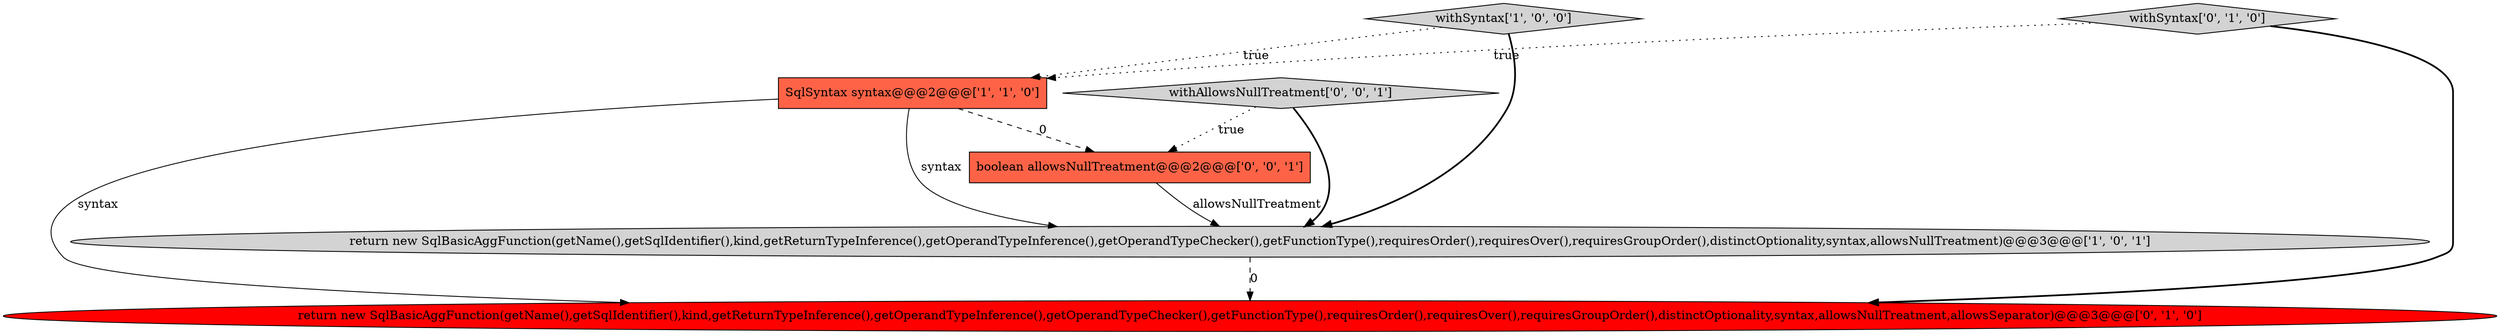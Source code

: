 digraph {
2 [style = filled, label = "withSyntax['1', '0', '0']", fillcolor = lightgray, shape = diamond image = "AAA0AAABBB1BBB"];
5 [style = filled, label = "boolean allowsNullTreatment@@@2@@@['0', '0', '1']", fillcolor = tomato, shape = box image = "AAA0AAABBB3BBB"];
6 [style = filled, label = "withAllowsNullTreatment['0', '0', '1']", fillcolor = lightgray, shape = diamond image = "AAA0AAABBB3BBB"];
0 [style = filled, label = "SqlSyntax syntax@@@2@@@['1', '1', '0']", fillcolor = tomato, shape = box image = "AAA0AAABBB1BBB"];
1 [style = filled, label = "return new SqlBasicAggFunction(getName(),getSqlIdentifier(),kind,getReturnTypeInference(),getOperandTypeInference(),getOperandTypeChecker(),getFunctionType(),requiresOrder(),requiresOver(),requiresGroupOrder(),distinctOptionality,syntax,allowsNullTreatment)@@@3@@@['1', '0', '1']", fillcolor = lightgray, shape = ellipse image = "AAA0AAABBB1BBB"];
3 [style = filled, label = "withSyntax['0', '1', '0']", fillcolor = lightgray, shape = diamond image = "AAA0AAABBB2BBB"];
4 [style = filled, label = "return new SqlBasicAggFunction(getName(),getSqlIdentifier(),kind,getReturnTypeInference(),getOperandTypeInference(),getOperandTypeChecker(),getFunctionType(),requiresOrder(),requiresOver(),requiresGroupOrder(),distinctOptionality,syntax,allowsNullTreatment,allowsSeparator)@@@3@@@['0', '1', '0']", fillcolor = red, shape = ellipse image = "AAA1AAABBB2BBB"];
1->4 [style = dashed, label="0"];
6->1 [style = bold, label=""];
5->1 [style = solid, label="allowsNullTreatment"];
0->4 [style = solid, label="syntax"];
0->1 [style = solid, label="syntax"];
2->0 [style = dotted, label="true"];
0->5 [style = dashed, label="0"];
3->4 [style = bold, label=""];
2->1 [style = bold, label=""];
6->5 [style = dotted, label="true"];
3->0 [style = dotted, label="true"];
}
